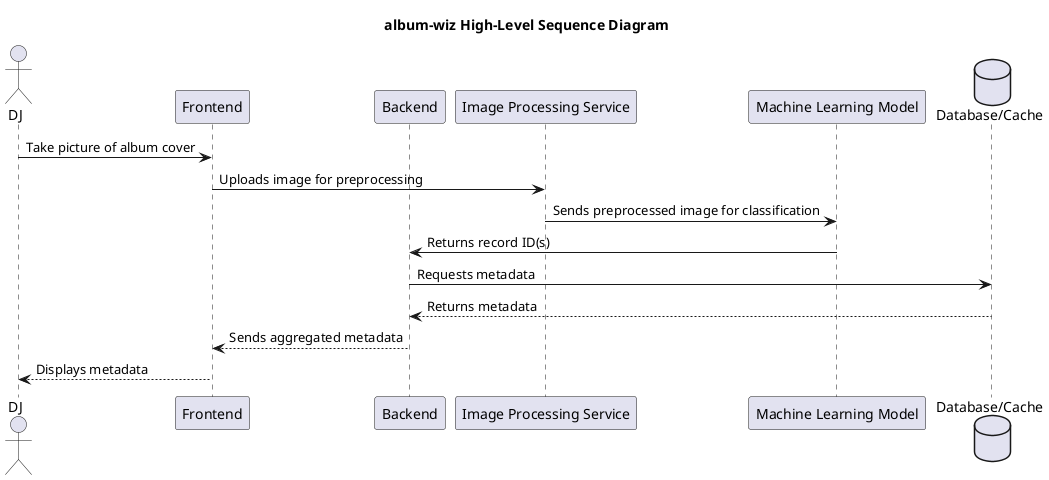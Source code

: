 @startuml album-wiz High-Level Sequence Diagram
title album-wiz High-Level Sequence Diagram
actor DJ as User
participant "Frontend" as App
participant "Backend" as Backend
participant "Image Processing Service" as ImgProc
participant "Machine Learning Model" as MLModel
database "Database/Cache" as DB

User -> App: Take picture of album cover
App -> ImgProc: Uploads image for preprocessing
ImgProc -> MLModel: Sends preprocessed image for classification
MLModel -> Backend: Returns record ID(s)
Backend -> DB: Requests metadata
DB --> Backend: Returns metadata
Backend --> App: Sends aggregated metadata
App --> User: Displays metadata
@enduml
